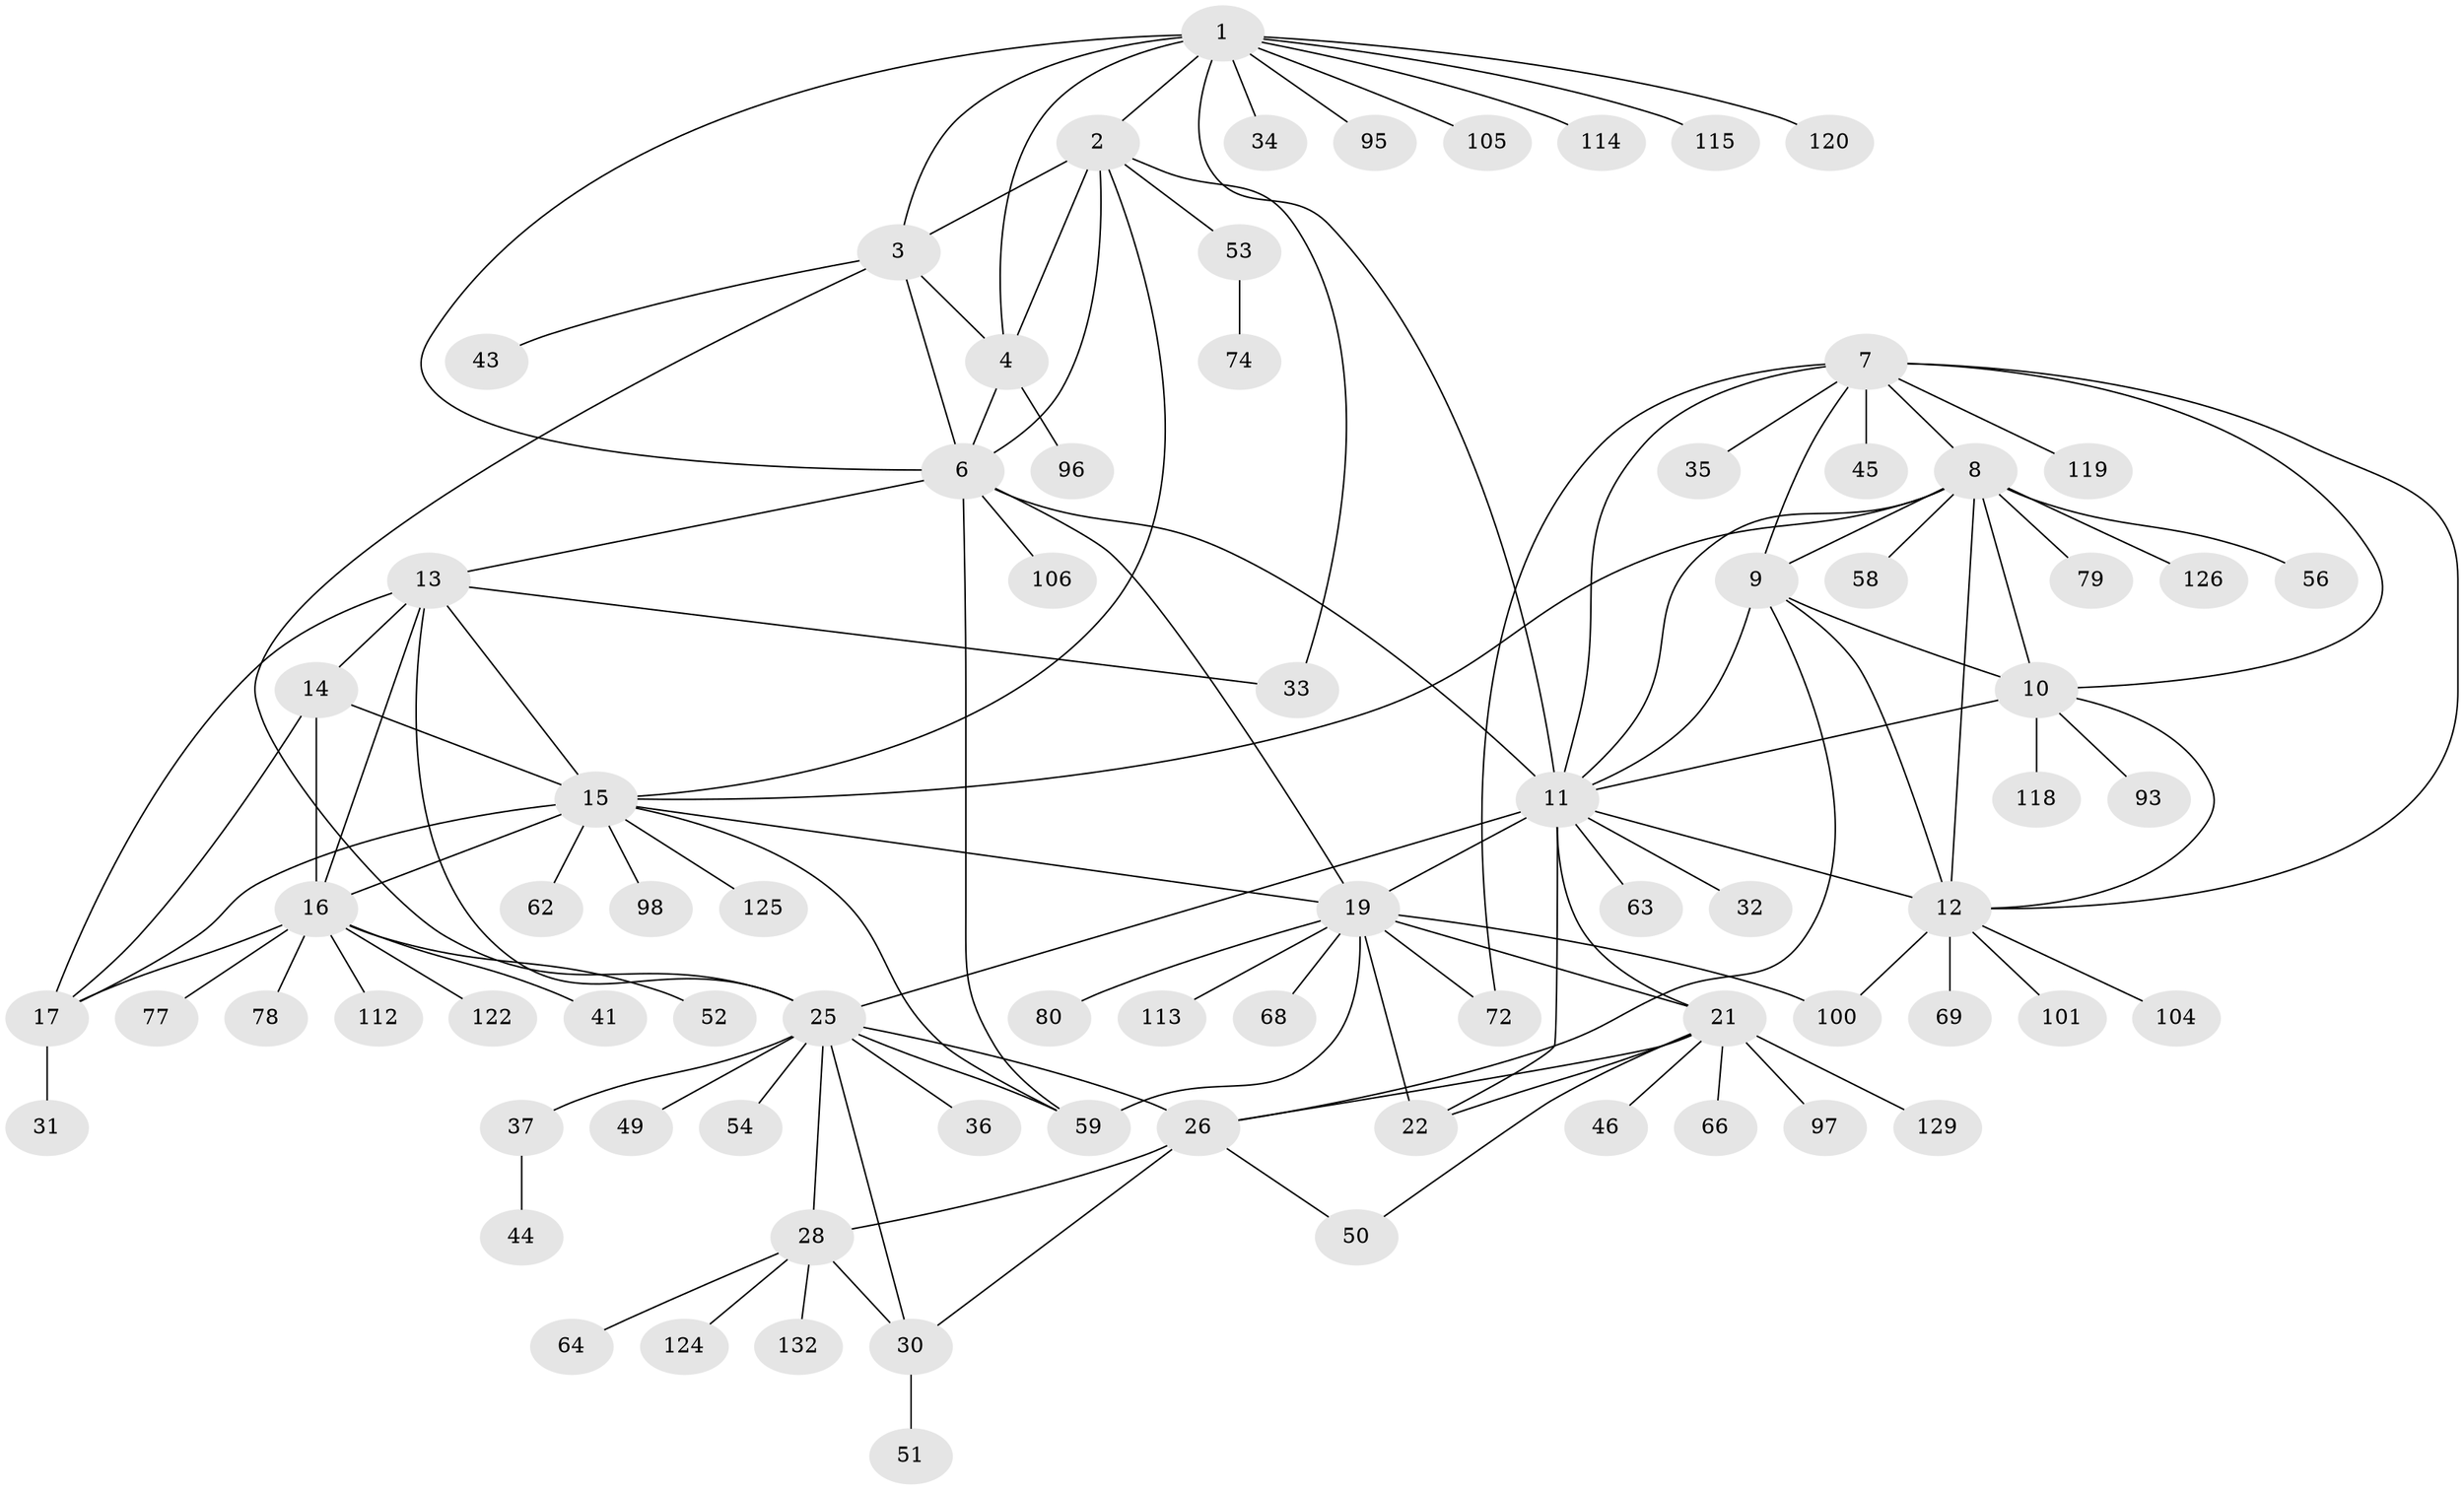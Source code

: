 // original degree distribution, {12: 0.015151515151515152, 7: 0.03787878787878788, 6: 0.030303030303030304, 10: 0.045454545454545456, 9: 0.030303030303030304, 13: 0.015151515151515152, 5: 0.015151515151515152, 11: 0.007575757575757576, 8: 0.022727272727272728, 14: 0.007575757575757576, 1: 0.6060606060606061, 3: 0.045454545454545456, 2: 0.11363636363636363, 4: 0.007575757575757576}
// Generated by graph-tools (version 1.1) at 2025/19/03/04/25 18:19:30]
// undirected, 79 vertices, 122 edges
graph export_dot {
graph [start="1"]
  node [color=gray90,style=filled];
  1;
  2 [super="+109+5+40"];
  3;
  4;
  6;
  7;
  8;
  9;
  10;
  11 [super="+24+47+86+117"];
  12;
  13 [super="+18"];
  14;
  15 [super="+39"];
  16;
  17 [super="+57"];
  19 [super="+20+23"];
  21 [super="+83"];
  22 [super="+70+110+91"];
  25 [super="+48+27+90+103+99+73+71"];
  26;
  28 [super="+29"];
  30;
  31;
  32;
  33 [super="+76"];
  34;
  35;
  36;
  37 [super="+108"];
  41;
  43;
  44;
  45;
  46 [super="+130"];
  49;
  50;
  51;
  52;
  53;
  54;
  56;
  58;
  59 [super="+60"];
  62;
  63;
  64;
  66;
  68;
  69;
  72 [super="+94"];
  74;
  77;
  78;
  79;
  80;
  93;
  95;
  96;
  97;
  98;
  100;
  101 [super="+128"];
  104;
  105;
  106;
  112;
  113;
  114;
  115;
  118;
  119;
  120;
  122;
  124;
  125 [super="+127"];
  126;
  129;
  132;
  1 -- 2 [weight=2];
  1 -- 3;
  1 -- 4;
  1 -- 6;
  1 -- 11;
  1 -- 34;
  1 -- 95;
  1 -- 105;
  1 -- 114;
  1 -- 115;
  1 -- 120;
  2 -- 3 [weight=2];
  2 -- 4 [weight=2];
  2 -- 6 [weight=2];
  2 -- 33;
  2 -- 15;
  2 -- 53;
  3 -- 4;
  3 -- 6;
  3 -- 25;
  3 -- 43;
  4 -- 6;
  4 -- 96;
  6 -- 13;
  6 -- 59;
  6 -- 106;
  6 -- 19;
  6 -- 11;
  7 -- 8;
  7 -- 9;
  7 -- 10;
  7 -- 11;
  7 -- 12;
  7 -- 35;
  7 -- 45;
  7 -- 72;
  7 -- 119;
  8 -- 9;
  8 -- 10;
  8 -- 11;
  8 -- 12;
  8 -- 15;
  8 -- 56;
  8 -- 58;
  8 -- 79;
  8 -- 126;
  9 -- 10;
  9 -- 11;
  9 -- 12;
  9 -- 26;
  10 -- 11;
  10 -- 12;
  10 -- 93;
  10 -- 118;
  11 -- 12;
  11 -- 32;
  11 -- 63;
  11 -- 25;
  11 -- 19 [weight=3];
  11 -- 21;
  11 -- 22;
  12 -- 69;
  12 -- 100;
  12 -- 101;
  12 -- 104;
  13 -- 14 [weight=2];
  13 -- 15 [weight=2];
  13 -- 16 [weight=2];
  13 -- 17 [weight=2];
  13 -- 33;
  13 -- 25 [weight=2];
  14 -- 15;
  14 -- 16;
  14 -- 17;
  15 -- 16;
  15 -- 17;
  15 -- 19;
  15 -- 62;
  15 -- 98;
  15 -- 125;
  15 -- 59;
  16 -- 17;
  16 -- 41;
  16 -- 52;
  16 -- 77;
  16 -- 78;
  16 -- 112;
  16 -- 122;
  17 -- 31;
  19 -- 21 [weight=3];
  19 -- 22 [weight=3];
  19 -- 113;
  19 -- 68;
  19 -- 100;
  19 -- 72;
  19 -- 80;
  19 -- 59;
  21 -- 22;
  21 -- 26;
  21 -- 46;
  21 -- 50;
  21 -- 66;
  21 -- 97;
  21 -- 129;
  25 -- 26 [weight=2];
  25 -- 28 [weight=4];
  25 -- 30 [weight=2];
  25 -- 36;
  25 -- 49;
  25 -- 54;
  25 -- 37;
  25 -- 59;
  26 -- 28 [weight=2];
  26 -- 30;
  26 -- 50;
  28 -- 30 [weight=2];
  28 -- 64;
  28 -- 124;
  28 -- 132;
  30 -- 51;
  37 -- 44;
  53 -- 74;
}
